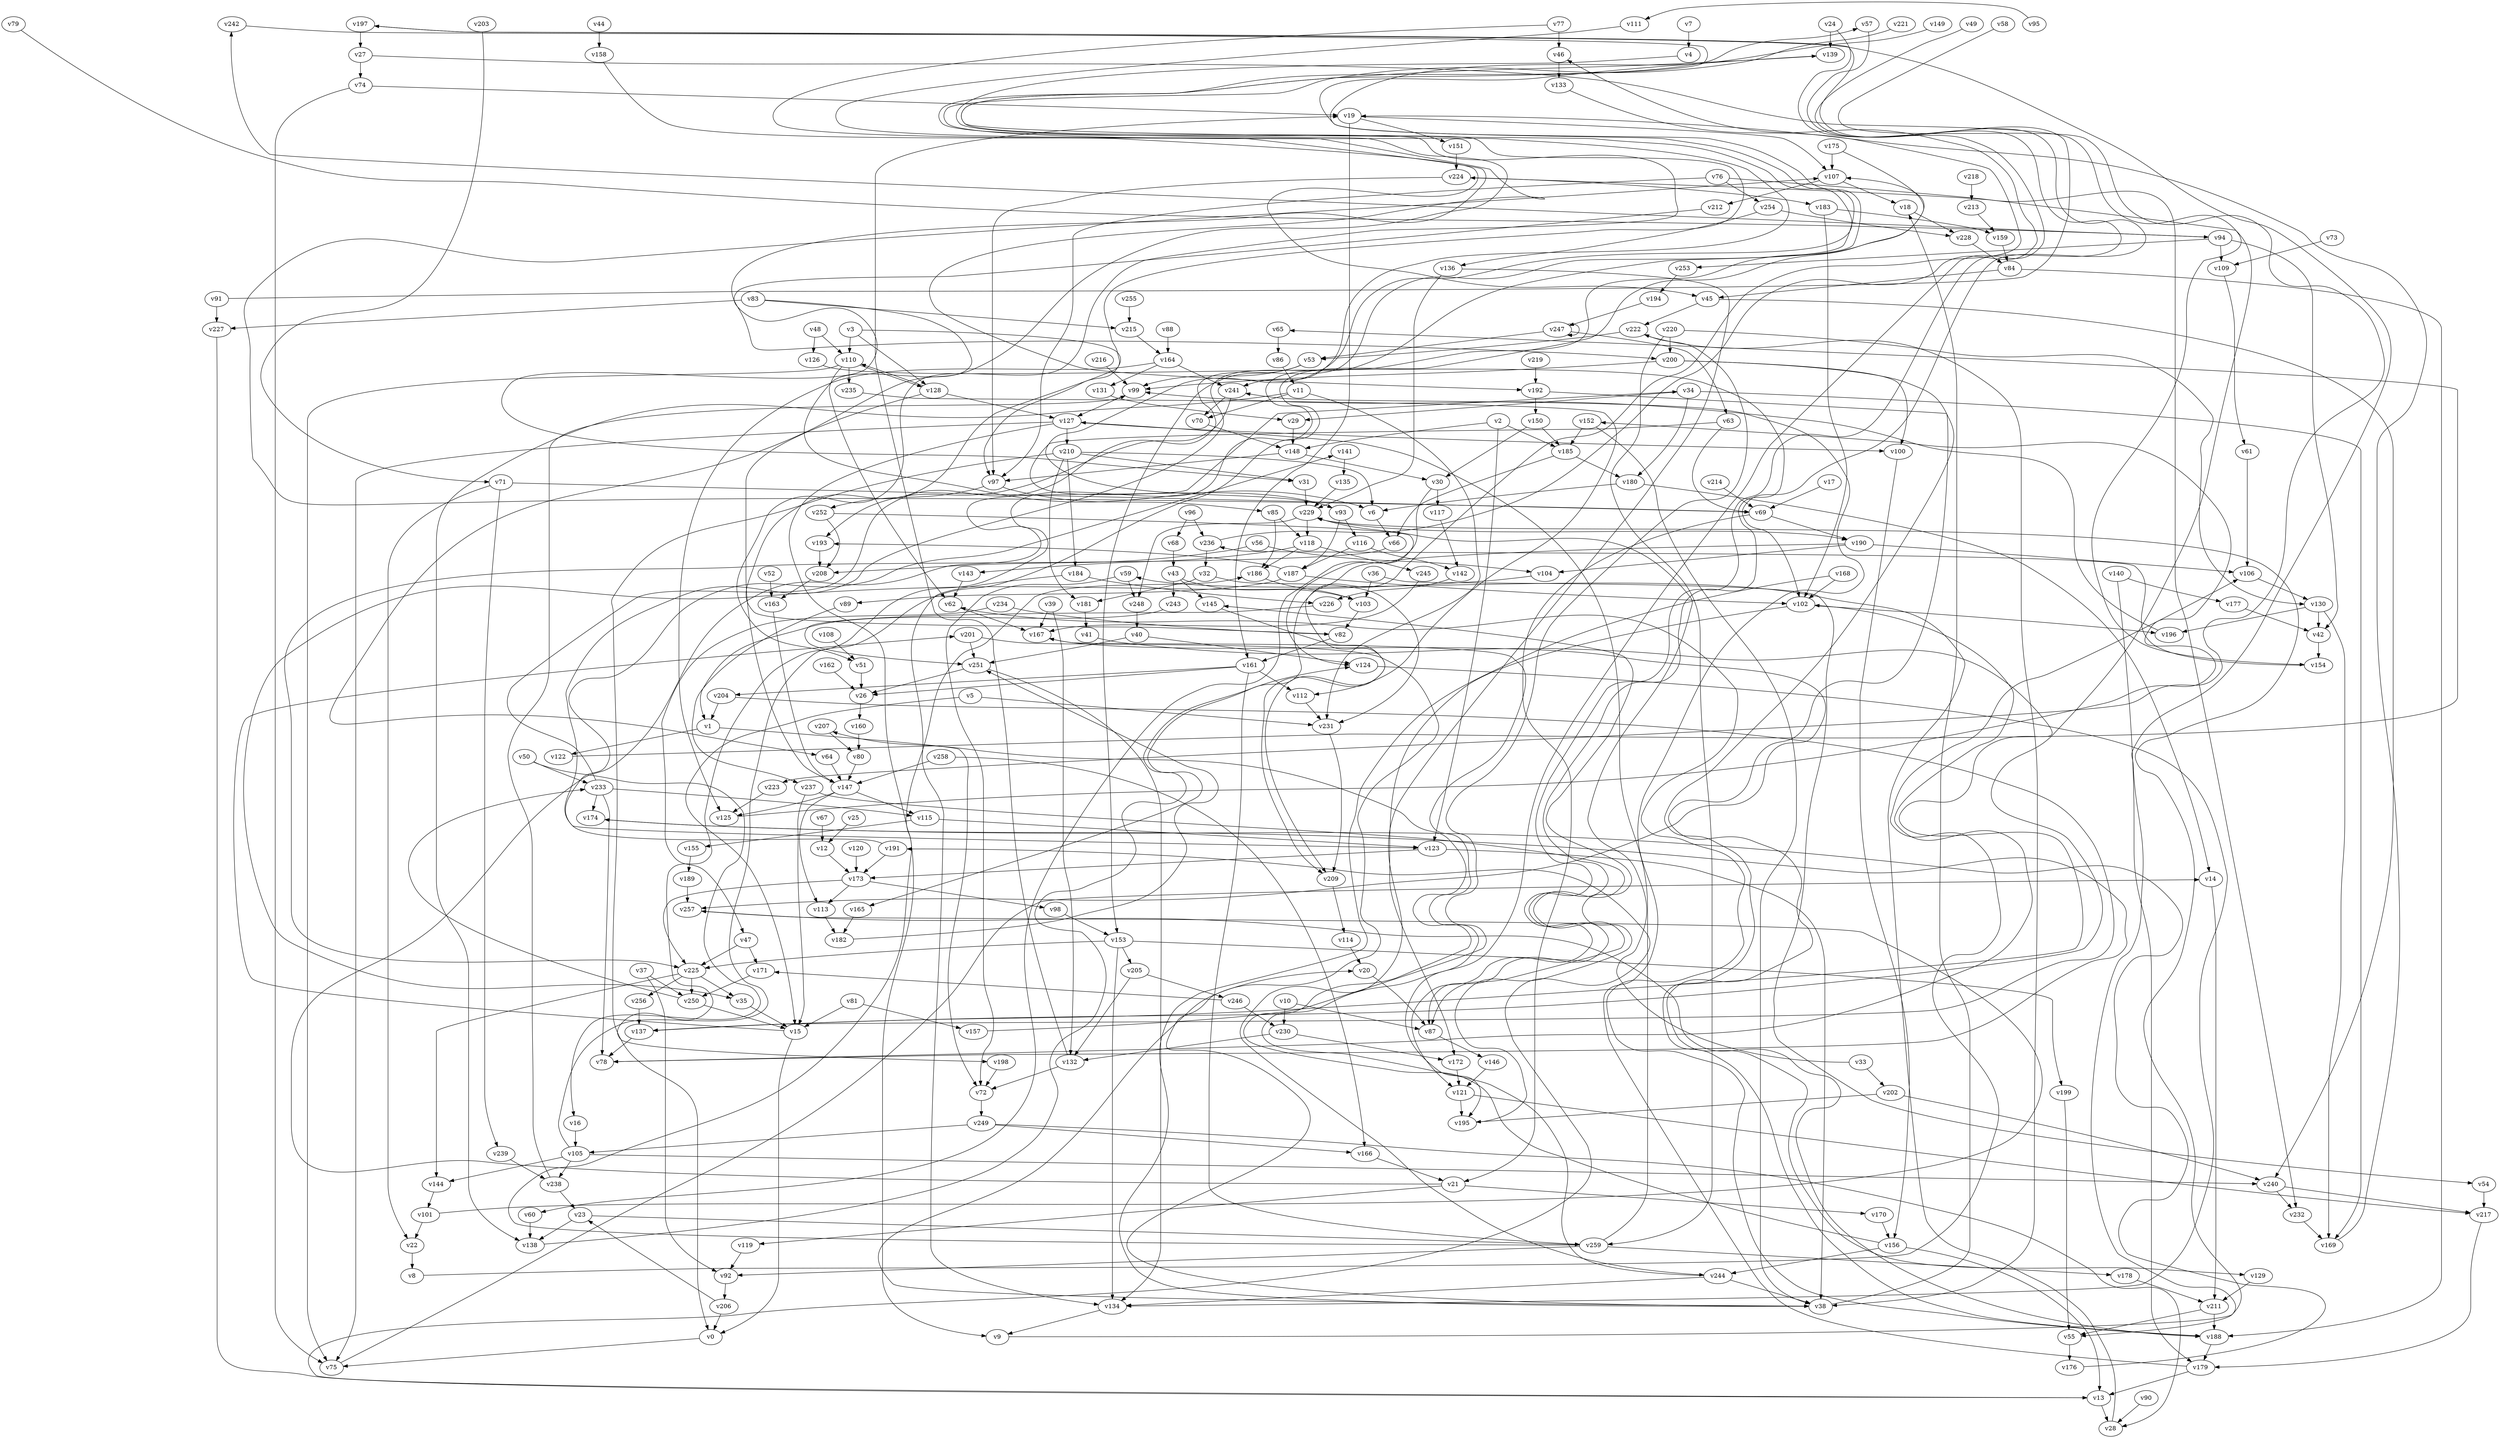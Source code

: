 // Benchmark game 386 - 260 vertices
// time_bound: 70
// targets: v241
digraph G {
    v0 [name="v0", player=1];
    v1 [name="v1", player=1];
    v2 [name="v2", player=1];
    v3 [name="v3", player=0];
    v4 [name="v4", player=1];
    v5 [name="v5", player=0];
    v6 [name="v6", player=1];
    v7 [name="v7", player=0];
    v8 [name="v8", player=1];
    v9 [name="v9", player=1];
    v10 [name="v10", player=0];
    v11 [name="v11", player=0];
    v12 [name="v12", player=1];
    v13 [name="v13", player=0];
    v14 [name="v14", player=0];
    v15 [name="v15", player=0];
    v16 [name="v16", player=1];
    v17 [name="v17", player=1];
    v18 [name="v18", player=0];
    v19 [name="v19", player=1];
    v20 [name="v20", player=1];
    v21 [name="v21", player=1];
    v22 [name="v22", player=0];
    v23 [name="v23", player=0];
    v24 [name="v24", player=0];
    v25 [name="v25", player=0];
    v26 [name="v26", player=1];
    v27 [name="v27", player=0];
    v28 [name="v28", player=1];
    v29 [name="v29", player=0];
    v30 [name="v30", player=1];
    v31 [name="v31", player=1];
    v32 [name="v32", player=1];
    v33 [name="v33", player=1];
    v34 [name="v34", player=0];
    v35 [name="v35", player=1];
    v36 [name="v36", player=1];
    v37 [name="v37", player=0];
    v38 [name="v38", player=0];
    v39 [name="v39", player=0];
    v40 [name="v40", player=0];
    v41 [name="v41", player=0];
    v42 [name="v42", player=0];
    v43 [name="v43", player=1];
    v44 [name="v44", player=1];
    v45 [name="v45", player=0];
    v46 [name="v46", player=1];
    v47 [name="v47", player=0];
    v48 [name="v48", player=1];
    v49 [name="v49", player=0];
    v50 [name="v50", player=0];
    v51 [name="v51", player=1];
    v52 [name="v52", player=0];
    v53 [name="v53", player=0];
    v54 [name="v54", player=1];
    v55 [name="v55", player=1];
    v56 [name="v56", player=0];
    v57 [name="v57", player=0];
    v58 [name="v58", player=0];
    v59 [name="v59", player=1];
    v60 [name="v60", player=1];
    v61 [name="v61", player=0];
    v62 [name="v62", player=1];
    v63 [name="v63", player=0];
    v64 [name="v64", player=0];
    v65 [name="v65", player=1];
    v66 [name="v66", player=0];
    v67 [name="v67", player=0];
    v68 [name="v68", player=1];
    v69 [name="v69", player=0];
    v70 [name="v70", player=0];
    v71 [name="v71", player=0];
    v72 [name="v72", player=1];
    v73 [name="v73", player=1];
    v74 [name="v74", player=1];
    v75 [name="v75", player=1];
    v76 [name="v76", player=0];
    v77 [name="v77", player=1];
    v78 [name="v78", player=1];
    v79 [name="v79", player=0];
    v80 [name="v80", player=1];
    v81 [name="v81", player=1];
    v82 [name="v82", player=1];
    v83 [name="v83", player=1];
    v84 [name="v84", player=0];
    v85 [name="v85", player=0];
    v86 [name="v86", player=1];
    v87 [name="v87", player=1];
    v88 [name="v88", player=0];
    v89 [name="v89", player=0];
    v90 [name="v90", player=1];
    v91 [name="v91", player=0];
    v92 [name="v92", player=1];
    v93 [name="v93", player=1];
    v94 [name="v94", player=1];
    v95 [name="v95", player=0];
    v96 [name="v96", player=0];
    v97 [name="v97", player=0];
    v98 [name="v98", player=1];
    v99 [name="v99", player=1];
    v100 [name="v100", player=1];
    v101 [name="v101", player=1];
    v102 [name="v102", player=1];
    v103 [name="v103", player=1];
    v104 [name="v104", player=0];
    v105 [name="v105", player=0];
    v106 [name="v106", player=1];
    v107 [name="v107", player=1];
    v108 [name="v108", player=0];
    v109 [name="v109", player=1];
    v110 [name="v110", player=1];
    v111 [name="v111", player=1];
    v112 [name="v112", player=1];
    v113 [name="v113", player=0];
    v114 [name="v114", player=0];
    v115 [name="v115", player=0];
    v116 [name="v116", player=1];
    v117 [name="v117", player=0];
    v118 [name="v118", player=0];
    v119 [name="v119", player=0];
    v120 [name="v120", player=1];
    v121 [name="v121", player=0];
    v122 [name="v122", player=0];
    v123 [name="v123", player=1];
    v124 [name="v124", player=1];
    v125 [name="v125", player=1];
    v126 [name="v126", player=1];
    v127 [name="v127", player=1];
    v128 [name="v128", player=0];
    v129 [name="v129", player=1];
    v130 [name="v130", player=0];
    v131 [name="v131", player=1];
    v132 [name="v132", player=0];
    v133 [name="v133", player=0];
    v134 [name="v134", player=0];
    v135 [name="v135", player=0];
    v136 [name="v136", player=0];
    v137 [name="v137", player=0];
    v138 [name="v138", player=0];
    v139 [name="v139", player=0];
    v140 [name="v140", player=1];
    v141 [name="v141", player=0];
    v142 [name="v142", player=1];
    v143 [name="v143", player=1];
    v144 [name="v144", player=1];
    v145 [name="v145", player=1];
    v146 [name="v146", player=1];
    v147 [name="v147", player=1];
    v148 [name="v148", player=0];
    v149 [name="v149", player=1];
    v150 [name="v150", player=1];
    v151 [name="v151", player=1];
    v152 [name="v152", player=1];
    v153 [name="v153", player=0];
    v154 [name="v154", player=0];
    v155 [name="v155", player=0];
    v156 [name="v156", player=0];
    v157 [name="v157", player=1];
    v158 [name="v158", player=0];
    v159 [name="v159", player=1];
    v160 [name="v160", player=0];
    v161 [name="v161", player=1];
    v162 [name="v162", player=0];
    v163 [name="v163", player=1];
    v164 [name="v164", player=0];
    v165 [name="v165", player=0];
    v166 [name="v166", player=1];
    v167 [name="v167", player=1];
    v168 [name="v168", player=1];
    v169 [name="v169", player=0];
    v170 [name="v170", player=0];
    v171 [name="v171", player=0];
    v172 [name="v172", player=0];
    v173 [name="v173", player=0];
    v174 [name="v174", player=1];
    v175 [name="v175", player=0];
    v176 [name="v176", player=0];
    v177 [name="v177", player=0];
    v178 [name="v178", player=1];
    v179 [name="v179", player=0];
    v180 [name="v180", player=1];
    v181 [name="v181", player=0];
    v182 [name="v182", player=0];
    v183 [name="v183", player=0];
    v184 [name="v184", player=0];
    v185 [name="v185", player=1];
    v186 [name="v186", player=0];
    v187 [name="v187", player=1];
    v188 [name="v188", player=1];
    v189 [name="v189", player=0];
    v190 [name="v190", player=1];
    v191 [name="v191", player=0];
    v192 [name="v192", player=0];
    v193 [name="v193", player=1];
    v194 [name="v194", player=1];
    v195 [name="v195", player=1];
    v196 [name="v196", player=0];
    v197 [name="v197", player=0];
    v198 [name="v198", player=0];
    v199 [name="v199", player=0];
    v200 [name="v200", player=1];
    v201 [name="v201", player=1];
    v202 [name="v202", player=0];
    v203 [name="v203", player=0];
    v204 [name="v204", player=0];
    v205 [name="v205", player=1];
    v206 [name="v206", player=1];
    v207 [name="v207", player=0];
    v208 [name="v208", player=0];
    v209 [name="v209", player=1];
    v210 [name="v210", player=1];
    v211 [name="v211", player=1];
    v212 [name="v212", player=0];
    v213 [name="v213", player=1];
    v214 [name="v214", player=0];
    v215 [name="v215", player=0];
    v216 [name="v216", player=0];
    v217 [name="v217", player=0];
    v218 [name="v218", player=0];
    v219 [name="v219", player=0];
    v220 [name="v220", player=0];
    v221 [name="v221", player=1];
    v222 [name="v222", player=0];
    v223 [name="v223", player=0];
    v224 [name="v224", player=0];
    v225 [name="v225", player=1];
    v226 [name="v226", player=1];
    v227 [name="v227", player=0];
    v228 [name="v228", player=0];
    v229 [name="v229", player=1];
    v230 [name="v230", player=0];
    v231 [name="v231", player=1];
    v232 [name="v232", player=0];
    v233 [name="v233", player=1];
    v234 [name="v234", player=1];
    v235 [name="v235", player=1];
    v236 [name="v236", player=1];
    v237 [name="v237", player=1];
    v238 [name="v238", player=1];
    v239 [name="v239", player=1];
    v240 [name="v240", player=0];
    v241 [name="v241", player=0, target=1];
    v242 [name="v242", player=1];
    v243 [name="v243", player=1];
    v244 [name="v244", player=0];
    v245 [name="v245", player=1];
    v246 [name="v246", player=0];
    v247 [name="v247", player=0];
    v248 [name="v248", player=0];
    v249 [name="v249", player=1];
    v250 [name="v250", player=1];
    v251 [name="v251", player=1];
    v252 [name="v252", player=0];
    v253 [name="v253", player=0];
    v254 [name="v254", player=1];
    v255 [name="v255", player=0];
    v256 [name="v256", player=1];
    v257 [name="v257", player=0];
    v258 [name="v258", player=0];
    v259 [name="v259", player=0];

    v0 -> v75;
    v1 -> v72;
    v2 -> v148;
    v3 -> v97 [constraint="t >= 1"];
    v4 -> v64 [constraint="t < 10"];
    v5 -> v231;
    v6 -> v66;
    v7 -> v4;
    v8 -> v106 [constraint="t >= 1"];
    v9 -> v229 [constraint="t >= 2"];
    v10 -> v230;
    v11 -> v138;
    v12 -> v173;
    v13 -> v191 [constraint="t >= 5"];
    v14 -> v211;
    v15 -> v201 [constraint="t < 7"];
    v16 -> v105;
    v17 -> v69;
    v18 -> v228;
    v19 -> v107;
    v20 -> v87;
    v21 -> v34 [constraint="t mod 3 == 0"];
    v22 -> v8;
    v23 -> v259;
    v24 -> v195 [constraint="t mod 4 == 3"];
    v25 -> v12;
    v26 -> v160;
    v27 -> v154 [constraint="t < 6"];
    v28 -> v59 [constraint="t mod 5 == 1"];
    v29 -> v148;
    v30 -> v60 [constraint="t >= 5"];
    v31 -> v229;
    v32 -> v231;
    v33 -> v229 [constraint="t < 14"];
    v34 -> v169;
    v35 -> v15;
    v36 -> v54 [constraint="t >= 5"];
    v37 -> v92;
    v38 -> v20 [constraint="t mod 2 == 1"];
    v39 -> v132;
    v40 -> v124;
    v41 -> v137 [constraint="t >= 1"];
    v42 -> v154;
    v43 -> v103;
    v44 -> v158;
    v45 -> v240;
    v46 -> v133;
    v47 -> v171;
    v48 -> v126;
    v49 -> v102 [constraint="t mod 5 == 0"];
    v50 -> v16 [constraint="t mod 3 == 0"];
    v51 -> v26;
    v52 -> v163;
    v53 -> v99;
    v54 -> v217;
    v55 -> v176;
    v56 -> v104;
    v57 -> v121 [constraint="t < 13"];
    v58 -> v223 [constraint="t mod 4 == 0"];
    v59 -> v72;
    v60 -> v138;
    v61 -> v106;
    v62 -> v167;
    v63 -> v93 [constraint="t mod 5 == 2"];
    v64 -> v147;
    v65 -> v86;
    v66 -> v225 [constraint="t < 10"];
    v67 -> v12;
    v68 -> v43;
    v69 -> v107 [constraint="t mod 4 == 1"];
    v70 -> v148;
    v71 -> v22;
    v72 -> v249;
    v73 -> v109;
    v74 -> v19;
    v75 -> v14 [constraint="t >= 3"];
    v76 -> v254;
    v77 -> v200 [constraint="t < 12"];
    v78 -> v102 [constraint="t mod 3 == 2"];
    v79 -> v94 [constraint="t mod 4 == 3"];
    v80 -> v147;
    v81 -> v15;
    v82 -> v57 [constraint="t >= 3"];
    v83 -> v6 [constraint="t < 8"];
    v84 -> v188;
    v85 -> v118;
    v86 -> v11;
    v87 -> v146;
    v88 -> v164;
    v89 -> v237;
    v90 -> v28;
    v91 -> v197 [constraint="t >= 5"];
    v92 -> v206;
    v93 -> v187;
    v94 -> v242 [constraint="t mod 5 == 4"];
    v95 -> v111 [constraint="t < 9"];
    v96 -> v68;
    v97 -> v85;
    v98 -> v153;
    v99 -> v127;
    v100 -> v156;
    v101 -> v257 [constraint="t mod 3 == 0"];
    v102 -> v196;
    v103 -> v82;
    v104 -> v35 [constraint="t >= 3"];
    v105 -> v107 [constraint="t >= 2"];
    v106 -> v130;
    v107 -> v18;
    v108 -> v51;
    v109 -> v61;
    v110 -> v235;
    v111 -> v192 [constraint="t >= 4"];
    v112 -> v231;
    v113 -> v182;
    v114 -> v20;
    v115 -> v123;
    v116 -> v142;
    v117 -> v142;
    v118 -> v143;
    v119 -> v92;
    v120 -> v173;
    v121 -> v217 [constraint="t >= 4"];
    v122 -> v65 [constraint="t mod 2 == 1"];
    v123 -> v38;
    v124 -> v134 [constraint="t mod 4 == 2"];
    v125 -> v152 [constraint="t mod 5 == 0"];
    v126 -> v87 [constraint="t < 5"];
    v127 -> v75;
    v128 -> v147;
    v129 -> v211;
    v130 -> v42;
    v131 -> v29 [constraint="t mod 3 == 1"];
    v132 -> v72;
    v133 -> v209 [constraint="t >= 2"];
    v134 -> v9;
    v135 -> v229;
    v136 -> v244 [constraint="t >= 5"];
    v137 -> v224 [constraint="t >= 1"];
    v138 -> v124 [constraint="t < 5"];
    v139 -> v51 [constraint="t mod 2 == 0"];
    v140 -> v177;
    v141 -> v135;
    v142 -> v226;
    v143 -> v62;
    v144 -> v101;
    v145 -> v209 [constraint="t >= 3"];
    v146 -> v121;
    v147 -> v115;
    v148 -> v30;
    v149 -> v123 [constraint="t >= 4"];
    v150 -> v185;
    v151 -> v224;
    v152 -> v185;
    v153 -> v225;
    v154 -> v236 [constraint="t < 7"];
    v155 -> v189;
    v156 -> v207 [constraint="t < 9"];
    v157 -> v222 [constraint="t >= 2"];
    v158 -> v45 [constraint="t >= 5"];
    v159 -> v84;
    v160 -> v80;
    v161 -> v204;
    v162 -> v26;
    v163 -> v147;
    v164 -> v125;
    v165 -> v182;
    v166 -> v21;
    v167 -> v257 [constraint="t >= 3"];
    v168 -> v38 [constraint="t >= 5"];
    v169 -> v19 [constraint="t mod 2 == 1"];
    v170 -> v156;
    v171 -> v250;
    v172 -> v121;
    v173 -> v98;
    v174 -> v78 [constraint="t mod 5 == 2"];
    v175 -> v198 [constraint="t < 11"];
    v176 -> v174 [constraint="t >= 1"];
    v177 -> v42;
    v178 -> v211;
    v179 -> v241 [constraint="t < 12"];
    v180 -> v14;
    v181 -> v41;
    v182 -> v251 [constraint="t mod 5 == 0"];
    v183 -> v159;
    v184 -> v134;
    v185 -> v66;
    v186 -> v103;
    v187 -> v193 [constraint="t < 8"];
    v188 -> v62 [constraint="t mod 4 == 0"];
    v189 -> v257;
    v190 -> v165 [constraint="t mod 5 == 2"];
    v191 -> v141 [constraint="t >= 4"];
    v192 -> v129 [constraint="t < 11"];
    v193 -> v208;
    v194 -> v247;
    v195 -> v145 [constraint="t >= 5"];
    v196 -> v99;
    v197 -> v93 [constraint="t >= 3"];
    v198 -> v72;
    v199 -> v55;
    v200 -> v188 [constraint="t mod 5 == 2"];
    v201 -> v38 [constraint="t mod 4 == 0"];
    v202 -> v195;
    v203 -> v71 [constraint="t >= 1"];
    v204 -> v137 [constraint="t mod 4 == 1"];
    v205 -> v132;
    v206 -> v23;
    v207 -> v80;
    v208 -> v163;
    v209 -> v114;
    v210 -> v0;
    v211 -> v55;
    v212 -> v31 [constraint="t mod 2 == 0"];
    v213 -> v159;
    v214 -> v69;
    v215 -> v164;
    v216 -> v99;
    v217 -> v179;
    v218 -> v213;
    v219 -> v192;
    v220 -> v130 [constraint="t < 13"];
    v221 -> v241 [constraint="t < 6"];
    v222 -> v53;
    v223 -> v125;
    v224 -> v97;
    v225 -> v256;
    v226 -> v251 [constraint="t mod 4 == 1"];
    v227 -> v13;
    v228 -> v84;
    v229 -> v190;
    v230 -> v132;
    v231 -> v209;
    v232 -> v169;
    v233 -> v139 [constraint="t mod 5 == 3"];
    v234 -> v82;
    v235 -> v112 [constraint="t >= 2"];
    v236 -> v46 [constraint="t >= 2"];
    v237 -> v87 [constraint="t < 7"];
    v238 -> v23;
    v239 -> v238;
    v240 -> v232;
    v241 -> v193 [constraint="t mod 3 == 2"];
    v242 -> v55 [constraint="t < 13"];
    v243 -> v1 [constraint="t mod 3 == 2"];
    v244 -> v167 [constraint="t mod 4 == 3"];
    v245 -> v167 [constraint="t >= 1"];
    v246 -> v171 [constraint="t < 14"];
    v247 -> v63;
    v248 -> v40;
    v249 -> v28 [constraint="t >= 3"];
    v250 -> v233 [constraint="t mod 4 == 1"];
    v251 -> v134;
    v252 -> v124 [constraint="t mod 5 == 0"];
    v253 -> v194;
    v254 -> v136;
    v255 -> v215;
    v256 -> v137;
    v257 -> v188 [constraint="t mod 3 == 0"];
    v258 -> v147;
    v259 -> v186 [constraint="t < 9"];
    v37 -> v250;
    v76 -> v97;
    v38 -> v18;
    v53 -> v153;
    v229 -> v248;
    v152 -> v38;
    v74 -> v75;
    v234 -> v47;
    v254 -> v228;
    v164 -> v131;
    v110 -> v62;
    v185 -> v180;
    v153 -> v199;
    v128 -> v127;
    v229 -> v118;
    v156 -> v13;
    v173 -> v225;
    v82 -> v161;
    v233 -> v174;
    v21 -> v170;
    v118 -> v245;
    v13 -> v28;
    v153 -> v205;
    v77 -> v46;
    v225 -> v250;
    v33 -> v202;
    v179 -> v13;
    v110 -> v128;
    v24 -> v139;
    v241 -> v70;
    v56 -> v208;
    v236 -> v32;
    v233 -> v78;
    v175 -> v107;
    v250 -> v15;
    v238 -> v99;
    v115 -> v155;
    v10 -> v87;
    v188 -> v179;
    v118 -> v186;
    v168 -> v102;
    v81 -> v157;
    v83 -> v215;
    v50 -> v233;
    v140 -> v179;
    v71 -> v239;
    v47 -> v225;
    v3 -> v110;
    v101 -> v22;
    v148 -> v97;
    v210 -> v181;
    v63 -> v69;
    v183 -> v102;
    v210 -> v31;
    v220 -> v200;
    v205 -> v246;
    v48 -> v110;
    v190 -> v106;
    v230 -> v172;
    v19 -> v151;
    v2 -> v123;
    v191 -> v173;
    v246 -> v230;
    v222 -> v38;
    v180 -> v6;
    v252 -> v208;
    v200 -> v100;
    v244 -> v38;
    v202 -> v240;
    v45 -> v222;
    v190 -> v104;
    v247 -> v53;
    v237 -> v15;
    v200 -> v99;
    v136 -> v229;
    v15 -> v0;
    v150 -> v30;
    v84 -> v45;
    v32 -> v181;
    v247 -> v247;
    v11 -> v231;
    v93 -> v116;
    v116 -> v187;
    v206 -> v0;
    v127 -> v9;
    v2 -> v185;
    v43 -> v243;
    v40 -> v251;
    v11 -> v70;
    v121 -> v195;
    v127 -> v100;
    v97 -> v252;
    v197 -> v27;
    v105 -> v144;
    v5 -> v15;
    v147 -> v113;
    v76 -> v232;
    v147 -> v125;
    v204 -> v1;
    v39 -> v167;
    v192 -> v150;
    v225 -> v144;
    v137 -> v78;
    v130 -> v169;
    v210 -> v184;
    v34 -> v29;
    v27 -> v74;
    v83 -> v227;
    v259 -> v127;
    v210 -> v6;
    v240 -> v217;
    v127 -> v210;
    v21 -> v119;
    v258 -> v166;
    v132 -> v19;
    v225 -> v35;
    v259 -> v178;
    v156 -> v244;
    v220 -> v259;
    v187 -> v89;
    v71 -> v69;
    v110 -> v75;
    v184 -> v226;
    v164 -> v241;
    v105 -> v240;
    v36 -> v103;
    v43 -> v145;
    v94 -> v253;
    v69 -> v190;
    v224 -> v183;
    v173 -> v113;
    v153 -> v134;
    v107 -> v212;
    v94 -> v109;
    v123 -> v173;
    v69 -> v21;
    v211 -> v188;
    v201 -> v251;
    v102 -> v172;
    v91 -> v227;
    v251 -> v26;
    v85 -> v186;
    v187 -> v102;
    v96 -> v236;
    v259 -> v92;
    v59 -> v248;
    v128 -> v110;
    v19 -> v161;
    v1 -> v122;
    v249 -> v166;
    v249 -> v105;
    v23 -> v138;
    v34 -> v180;
    v3 -> v128;
    v161 -> v26;
    v30 -> v117;
    v130 -> v196;
    v244 -> v134;
    v161 -> v112;
    v161 -> v259;
    v105 -> v238;
    v94 -> v42;
    v233 -> v115;
}
